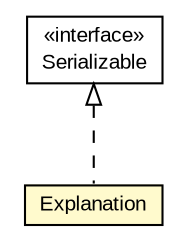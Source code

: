 #!/usr/local/bin/dot
#
# Class diagram 
# Generated by UMLGraph version 5.3 (http://www.umlgraph.org/)
#

digraph G {
	edge [fontname="arial",fontsize=10,labelfontname="arial",labelfontsize=10];
	node [fontname="arial",fontsize=10,shape=plaintext];
	nodesep=0.25;
	ranksep=0.5;
	// context.arch.intelligibility.Explanation
	c158407 [label=<<table title="context.arch.intelligibility.Explanation" border="0" cellborder="1" cellspacing="0" cellpadding="2" port="p" bgcolor="lemonChiffon" href="./Explanation.html">
		<tr><td><table border="0" cellspacing="0" cellpadding="1">
<tr><td align="center" balign="center"> Explanation </td></tr>
		</table></td></tr>
		</table>>, fontname="arial", fontcolor="black", fontsize=10.0];
	//context.arch.intelligibility.Explanation implements java.io.Serializable
	c158429:p -> c158407:p [dir=back,arrowtail=empty,style=dashed];
	// java.io.Serializable
	c158429 [label=<<table title="java.io.Serializable" border="0" cellborder="1" cellspacing="0" cellpadding="2" port="p" href="http://java.sun.com/j2se/1.4.2/docs/api/java/io/Serializable.html">
		<tr><td><table border="0" cellspacing="0" cellpadding="1">
<tr><td align="center" balign="center"> &#171;interface&#187; </td></tr>
<tr><td align="center" balign="center"> Serializable </td></tr>
		</table></td></tr>
		</table>>, fontname="arial", fontcolor="black", fontsize=10.0];
}

